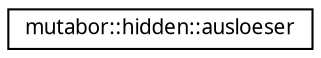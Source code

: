 digraph "Grafische Darstellung der Klassenhierarchie"
{
  edge [fontname="Sans",fontsize="10",labelfontname="Sans",labelfontsize="10"];
  node [fontname="Sans",fontsize="10",shape=record];
  rankdir="LR";
  Node0 [label="mutabor::hidden::ausloeser",height=0.2,width=0.4,color="black", fillcolor="white", style="filled",URL="$df/d4f/structmutabor_1_1hidden_1_1ausloeser.html"];
}
